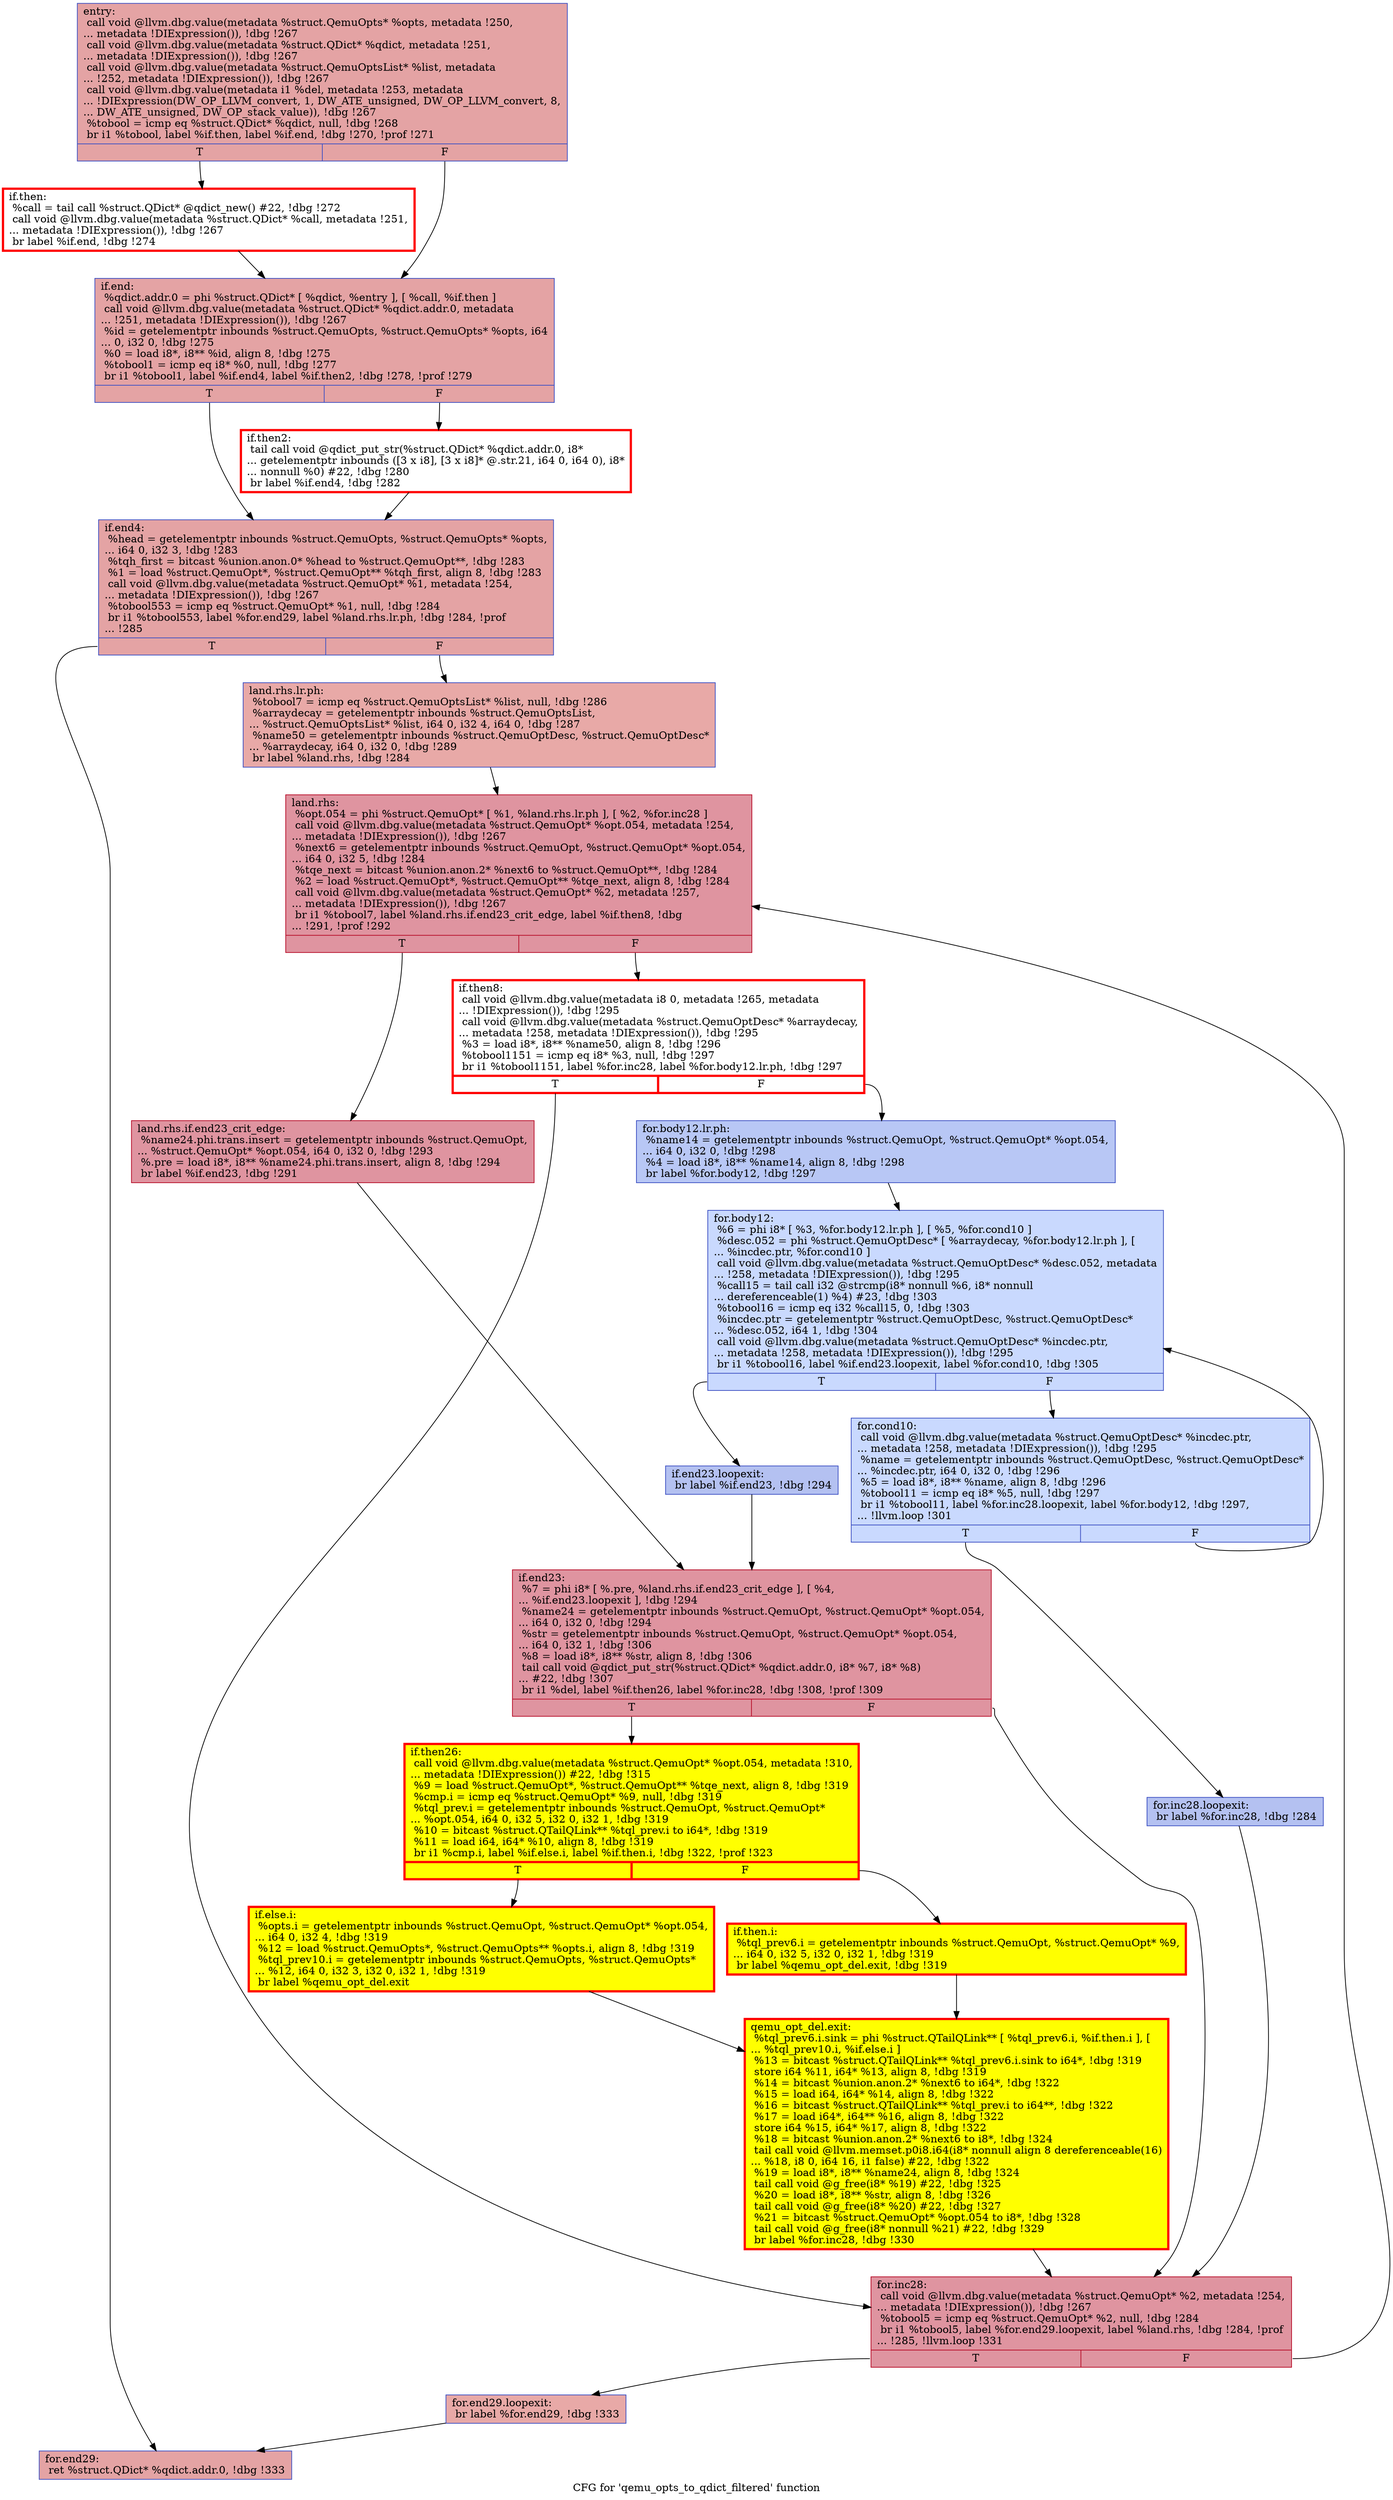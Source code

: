 digraph "CFG for 'qemu_opts_to_qdict_filtered' function" {
	label="CFG for 'qemu_opts_to_qdict_filtered' function";

	Node0x55ef42282cf0 [shape=record,color="#3d50c3ff", style=filled, fillcolor="#c32e3170",label="{entry:\l  call void @llvm.dbg.value(metadata %struct.QemuOpts* %opts, metadata !250,\l... metadata !DIExpression()), !dbg !267\l  call void @llvm.dbg.value(metadata %struct.QDict* %qdict, metadata !251,\l... metadata !DIExpression()), !dbg !267\l  call void @llvm.dbg.value(metadata %struct.QemuOptsList* %list, metadata\l... !252, metadata !DIExpression()), !dbg !267\l  call void @llvm.dbg.value(metadata i1 %del, metadata !253, metadata\l... !DIExpression(DW_OP_LLVM_convert, 1, DW_ATE_unsigned, DW_OP_LLVM_convert, 8,\l... DW_ATE_unsigned, DW_OP_stack_value)), !dbg !267\l  %tobool = icmp eq %struct.QDict* %qdict, null, !dbg !268\l  br i1 %tobool, label %if.then, label %if.end, !dbg !270, !prof !271\l|{<s0>T|<s1>F}}"];
	Node0x55ef42282cf0:s0 -> Node0x55ef4228b210;
	Node0x55ef42282cf0:s1 -> Node0x55ef4228b280;
	Node0x55ef4228b210 [shape=record,penwidth=3.0, color="red",label="{if.then:                                          \l  %call = tail call %struct.QDict* @qdict_new() #22, !dbg !272\l  call void @llvm.dbg.value(metadata %struct.QDict* %call, metadata !251,\l... metadata !DIExpression()), !dbg !267\l  br label %if.end, !dbg !274\l}"];
	Node0x55ef4228b210 -> Node0x55ef4228b280;
	Node0x55ef4228b280 [shape=record,color="#3d50c3ff", style=filled, fillcolor="#c32e3170",label="{if.end:                                           \l  %qdict.addr.0 = phi %struct.QDict* [ %qdict, %entry ], [ %call, %if.then ]\l  call void @llvm.dbg.value(metadata %struct.QDict* %qdict.addr.0, metadata\l... !251, metadata !DIExpression()), !dbg !267\l  %id = getelementptr inbounds %struct.QemuOpts, %struct.QemuOpts* %opts, i64\l... 0, i32 0, !dbg !275\l  %0 = load i8*, i8** %id, align 8, !dbg !275\l  %tobool1 = icmp eq i8* %0, null, !dbg !277\l  br i1 %tobool1, label %if.end4, label %if.then2, !dbg !278, !prof !279\l|{<s0>T|<s1>F}}"];
	Node0x55ef4228b280:s0 -> Node0x55ef4228b630;
	Node0x55ef4228b280:s1 -> Node0x55ef4228bf90;
	Node0x55ef4228bf90 [shape=record,penwidth=3.0, color="red",label="{if.then2:                                         \l  tail call void @qdict_put_str(%struct.QDict* %qdict.addr.0, i8*\l... getelementptr inbounds ([3 x i8], [3 x i8]* @.str.21, i64 0, i64 0), i8*\l... nonnull %0) #22, !dbg !280\l  br label %if.end4, !dbg !282\l}"];
	Node0x55ef4228bf90 -> Node0x55ef4228b630;
	Node0x55ef4228b630 [shape=record,color="#3d50c3ff", style=filled, fillcolor="#c32e3170",label="{if.end4:                                          \l  %head = getelementptr inbounds %struct.QemuOpts, %struct.QemuOpts* %opts,\l... i64 0, i32 3, !dbg !283\l  %tqh_first = bitcast %union.anon.0* %head to %struct.QemuOpt**, !dbg !283\l  %1 = load %struct.QemuOpt*, %struct.QemuOpt** %tqh_first, align 8, !dbg !283\l  call void @llvm.dbg.value(metadata %struct.QemuOpt* %1, metadata !254,\l... metadata !DIExpression()), !dbg !267\l  %tobool553 = icmp eq %struct.QemuOpt* %1, null, !dbg !284\l  br i1 %tobool553, label %for.end29, label %land.rhs.lr.ph, !dbg !284, !prof\l... !285\l|{<s0>T|<s1>F}}"];
	Node0x55ef4228b630:s0 -> Node0x55ef42204c10;
	Node0x55ef4228b630:s1 -> Node0x55ef424a4c70;
	Node0x55ef424a4c70 [shape=record,color="#3d50c3ff", style=filled, fillcolor="#ca3b3770",label="{land.rhs.lr.ph:                                   \l  %tobool7 = icmp eq %struct.QemuOptsList* %list, null, !dbg !286\l  %arraydecay = getelementptr inbounds %struct.QemuOptsList,\l... %struct.QemuOptsList* %list, i64 0, i32 4, i64 0, !dbg !287\l  %name50 = getelementptr inbounds %struct.QemuOptDesc, %struct.QemuOptDesc*\l... %arraydecay, i64 0, i32 0, !dbg !289\l  br label %land.rhs, !dbg !284\l}"];
	Node0x55ef424a4c70 -> Node0x55ef42205210;
	Node0x55ef42205210 [shape=record,color="#b70d28ff", style=filled, fillcolor="#b70d2870",label="{land.rhs:                                         \l  %opt.054 = phi %struct.QemuOpt* [ %1, %land.rhs.lr.ph ], [ %2, %for.inc28 ]\l  call void @llvm.dbg.value(metadata %struct.QemuOpt* %opt.054, metadata !254,\l... metadata !DIExpression()), !dbg !267\l  %next6 = getelementptr inbounds %struct.QemuOpt, %struct.QemuOpt* %opt.054,\l... i64 0, i32 5, !dbg !284\l  %tqe_next = bitcast %union.anon.2* %next6 to %struct.QemuOpt**, !dbg !284\l  %2 = load %struct.QemuOpt*, %struct.QemuOpt** %tqe_next, align 8, !dbg !284\l  call void @llvm.dbg.value(metadata %struct.QemuOpt* %2, metadata !257,\l... metadata !DIExpression()), !dbg !267\l  br i1 %tobool7, label %land.rhs.if.end23_crit_edge, label %if.then8, !dbg\l... !291, !prof !292\l|{<s0>T|<s1>F}}"];
	Node0x55ef42205210:s0 -> Node0x55ef42489e20;
	Node0x55ef42205210:s1 -> Node0x55ef42205840;
	Node0x55ef42489e20 [shape=record,color="#b70d28ff", style=filled, fillcolor="#b70d2870",label="{land.rhs.if.end23_crit_edge:                      \l  %name24.phi.trans.insert = getelementptr inbounds %struct.QemuOpt,\l... %struct.QemuOpt* %opt.054, i64 0, i32 0, !dbg !293\l  %.pre = load i8*, i8** %name24.phi.trans.insert, align 8, !dbg !294\l  br label %if.end23, !dbg !291\l}"];
	Node0x55ef42489e20 -> Node0x55ef422058b0;
	Node0x55ef42205840 [shape=record,penwidth=3.0, color="red",label="{if.then8:                                         \l  call void @llvm.dbg.value(metadata i8 0, metadata !265, metadata\l... !DIExpression()), !dbg !295\l  call void @llvm.dbg.value(metadata %struct.QemuOptDesc* %arraydecay,\l... metadata !258, metadata !DIExpression()), !dbg !295\l  %3 = load i8*, i8** %name50, align 8, !dbg !296\l  %tobool1151 = icmp eq i8* %3, null, !dbg !297\l  br i1 %tobool1151, label %for.inc28, label %for.body12.lr.ph, !dbg !297\l|{<s0>T|<s1>F}}"];
	Node0x55ef42205840:s0 -> Node0x55ef4228abc0;
	Node0x55ef42205840:s1 -> Node0x55ef42344a40;
	Node0x55ef42344a40 [shape=record,color="#3d50c3ff", style=filled, fillcolor="#5f7fe870",label="{for.body12.lr.ph:                                 \l  %name14 = getelementptr inbounds %struct.QemuOpt, %struct.QemuOpt* %opt.054,\l... i64 0, i32 0, !dbg !298\l  %4 = load i8*, i8** %name14, align 8, !dbg !298\l  br label %for.body12, !dbg !297\l}"];
	Node0x55ef42344a40 -> Node0x55ef42206b20;
	Node0x55ef42206890 [shape=record,color="#3d50c3ff", style=filled, fillcolor="#85a8fc70",label="{for.cond10:                                       \l  call void @llvm.dbg.value(metadata %struct.QemuOptDesc* %incdec.ptr,\l... metadata !258, metadata !DIExpression()), !dbg !295\l  %name = getelementptr inbounds %struct.QemuOptDesc, %struct.QemuOptDesc*\l... %incdec.ptr, i64 0, i32 0, !dbg !296\l  %5 = load i8*, i8** %name, align 8, !dbg !296\l  %tobool11 = icmp eq i8* %5, null, !dbg !297\l  br i1 %tobool11, label %for.inc28.loopexit, label %for.body12, !dbg !297,\l... !llvm.loop !301\l|{<s0>T|<s1>F}}"];
	Node0x55ef42206890:s0 -> Node0x55ef424c3960;
	Node0x55ef42206890:s1 -> Node0x55ef42206b20;
	Node0x55ef42206b20 [shape=record,color="#3d50c3ff", style=filled, fillcolor="#85a8fc70",label="{for.body12:                                       \l  %6 = phi i8* [ %3, %for.body12.lr.ph ], [ %5, %for.cond10 ]\l  %desc.052 = phi %struct.QemuOptDesc* [ %arraydecay, %for.body12.lr.ph ], [\l... %incdec.ptr, %for.cond10 ]\l  call void @llvm.dbg.value(metadata %struct.QemuOptDesc* %desc.052, metadata\l... !258, metadata !DIExpression()), !dbg !295\l  %call15 = tail call i32 @strcmp(i8* nonnull %6, i8* nonnull\l... dereferenceable(1) %4) #23, !dbg !303\l  %tobool16 = icmp eq i32 %call15, 0, !dbg !303\l  %incdec.ptr = getelementptr %struct.QemuOptDesc, %struct.QemuOptDesc*\l... %desc.052, i64 1, !dbg !304\l  call void @llvm.dbg.value(metadata %struct.QemuOptDesc* %incdec.ptr,\l... metadata !258, metadata !DIExpression()), !dbg !295\l  br i1 %tobool16, label %if.end23.loopexit, label %for.cond10, !dbg !305\l|{<s0>T|<s1>F}}"];
	Node0x55ef42206b20:s0 -> Node0x55ef424c35a0;
	Node0x55ef42206b20:s1 -> Node0x55ef42206890;
	Node0x55ef424c35a0 [shape=record,color="#3d50c3ff", style=filled, fillcolor="#5572df70",label="{if.end23.loopexit:                                \l  br label %if.end23, !dbg !294\l}"];
	Node0x55ef424c35a0 -> Node0x55ef422058b0;
	Node0x55ef422058b0 [shape=record,color="#b70d28ff", style=filled, fillcolor="#b70d2870",label="{if.end23:                                         \l  %7 = phi i8* [ %.pre, %land.rhs.if.end23_crit_edge ], [ %4,\l... %if.end23.loopexit ], !dbg !294\l  %name24 = getelementptr inbounds %struct.QemuOpt, %struct.QemuOpt* %opt.054,\l... i64 0, i32 0, !dbg !294\l  %str = getelementptr inbounds %struct.QemuOpt, %struct.QemuOpt* %opt.054,\l... i64 0, i32 1, !dbg !306\l  %8 = load i8*, i8** %str, align 8, !dbg !306\l  tail call void @qdict_put_str(%struct.QDict* %qdict.addr.0, i8* %7, i8* %8)\l... #22, !dbg !307\l  br i1 %del, label %if.then26, label %for.inc28, !dbg !308, !prof !309\l|{<s0>T|<s1>F}}"];
	Node0x55ef422058b0:s0 -> Node0x55ef42294f90;
	Node0x55ef422058b0:s1 -> Node0x55ef4228abc0;
	Node0x55ef42294f90 [shape=record,penwidth=3.0, style="filled", color="red", fillcolor="yellow",label="{if.then26:                                        \l  call void @llvm.dbg.value(metadata %struct.QemuOpt* %opt.054, metadata !310,\l... metadata !DIExpression()) #22, !dbg !315\l  %9 = load %struct.QemuOpt*, %struct.QemuOpt** %tqe_next, align 8, !dbg !319\l  %cmp.i = icmp eq %struct.QemuOpt* %9, null, !dbg !319\l  %tql_prev.i = getelementptr inbounds %struct.QemuOpt, %struct.QemuOpt*\l... %opt.054, i64 0, i32 5, i32 0, i32 1, !dbg !319\l  %10 = bitcast %struct.QTailQLink** %tql_prev.i to i64*, !dbg !319\l  %11 = load i64, i64* %10, align 8, !dbg !319\l  br i1 %cmp.i, label %if.else.i, label %if.then.i, !dbg !322, !prof !323\l|{<s0>T|<s1>F}}"];
	Node0x55ef42294f90:s0 -> Node0x55ef421a9920;
	Node0x55ef42294f90:s1 -> Node0x55ef4225e4d0;
	Node0x55ef4225e4d0 [shape=record,penwidth=3.0, style="filled", color="red", fillcolor="yellow",label="{if.then.i:                                        \l  %tql_prev6.i = getelementptr inbounds %struct.QemuOpt, %struct.QemuOpt* %9,\l... i64 0, i32 5, i32 0, i32 1, !dbg !319\l  br label %qemu_opt_del.exit, !dbg !319\l}"];
	Node0x55ef4225e4d0 -> Node0x55ef422c5bb0;
	Node0x55ef421a9920 [shape=record,penwidth=3.0, style="filled", color="red", fillcolor="yellow",label="{if.else.i:                                        \l  %opts.i = getelementptr inbounds %struct.QemuOpt, %struct.QemuOpt* %opt.054,\l... i64 0, i32 4, !dbg !319\l  %12 = load %struct.QemuOpts*, %struct.QemuOpts** %opts.i, align 8, !dbg !319\l  %tql_prev10.i = getelementptr inbounds %struct.QemuOpts, %struct.QemuOpts*\l... %12, i64 0, i32 3, i32 0, i32 1, !dbg !319\l  br label %qemu_opt_del.exit\l}"];
	Node0x55ef421a9920 -> Node0x55ef422c5bb0;
	Node0x55ef422c5bb0 [shape=record,penwidth=3.0, style="filled", color="red", fillcolor="yellow",label="{qemu_opt_del.exit:                                \l  %tql_prev6.i.sink = phi %struct.QTailQLink** [ %tql_prev6.i, %if.then.i ], [\l... %tql_prev10.i, %if.else.i ]\l  %13 = bitcast %struct.QTailQLink** %tql_prev6.i.sink to i64*, !dbg !319\l  store i64 %11, i64* %13, align 8, !dbg !319\l  %14 = bitcast %union.anon.2* %next6 to i64*, !dbg !322\l  %15 = load i64, i64* %14, align 8, !dbg !322\l  %16 = bitcast %struct.QTailQLink** %tql_prev.i to i64**, !dbg !322\l  %17 = load i64*, i64** %16, align 8, !dbg !322\l  store i64 %15, i64* %17, align 8, !dbg !322\l  %18 = bitcast %union.anon.2* %next6 to i8*, !dbg !324\l  tail call void @llvm.memset.p0i8.i64(i8* nonnull align 8 dereferenceable(16)\l... %18, i8 0, i64 16, i1 false) #22, !dbg !322\l  %19 = load i8*, i8** %name24, align 8, !dbg !324\l  tail call void @g_free(i8* %19) #22, !dbg !325\l  %20 = load i8*, i8** %str, align 8, !dbg !326\l  tail call void @g_free(i8* %20) #22, !dbg !327\l  %21 = bitcast %struct.QemuOpt* %opt.054 to i8*, !dbg !328\l  tail call void @g_free(i8* nonnull %21) #22, !dbg !329\l  br label %for.inc28, !dbg !330\l}"];
	Node0x55ef422c5bb0 -> Node0x55ef4228abc0;
	Node0x55ef424c3960 [shape=record,color="#3d50c3ff", style=filled, fillcolor="#5572df70",label="{for.inc28.loopexit:                               \l  br label %for.inc28, !dbg !284\l}"];
	Node0x55ef424c3960 -> Node0x55ef4228abc0;
	Node0x55ef4228abc0 [shape=record,color="#b70d28ff", style=filled, fillcolor="#b70d2870",label="{for.inc28:                                        \l  call void @llvm.dbg.value(metadata %struct.QemuOpt* %2, metadata !254,\l... metadata !DIExpression()), !dbg !267\l  %tobool5 = icmp eq %struct.QemuOpt* %2, null, !dbg !284\l  br i1 %tobool5, label %for.end29.loopexit, label %land.rhs, !dbg !284, !prof\l... !285, !llvm.loop !331\l|{<s0>T|<s1>F}}"];
	Node0x55ef4228abc0:s0 -> Node0x55ef4243ff20;
	Node0x55ef4228abc0:s1 -> Node0x55ef42205210;
	Node0x55ef4243ff20 [shape=record,color="#3d50c3ff", style=filled, fillcolor="#ca3b3770",label="{for.end29.loopexit:                               \l  br label %for.end29, !dbg !333\l}"];
	Node0x55ef4243ff20 -> Node0x55ef42204c10;
	Node0x55ef42204c10 [shape=record,color="#3d50c3ff", style=filled, fillcolor="#c32e3170",label="{for.end29:                                        \l  ret %struct.QDict* %qdict.addr.0, !dbg !333\l}"];
}
